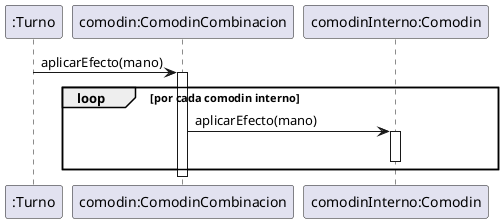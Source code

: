 @startuml Diagrama secuencia aplicarEfecto Comodin combinacion
    participant ":Turno" as Turno
    participant "comodin:ComodinCombinacion" as Comodin
    participant "comodinInterno:Comodin" as ComodinInterno 

    Turno -> Comodin: aplicarEfecto(mano)
    activate Comodin
    loop por cada comodin interno
        Comodin -> ComodinInterno: aplicarEfecto(mano)
        activate ComodinInterno
        deactivate ComodinInterno
    end
    deactivate Comodin

@enduml